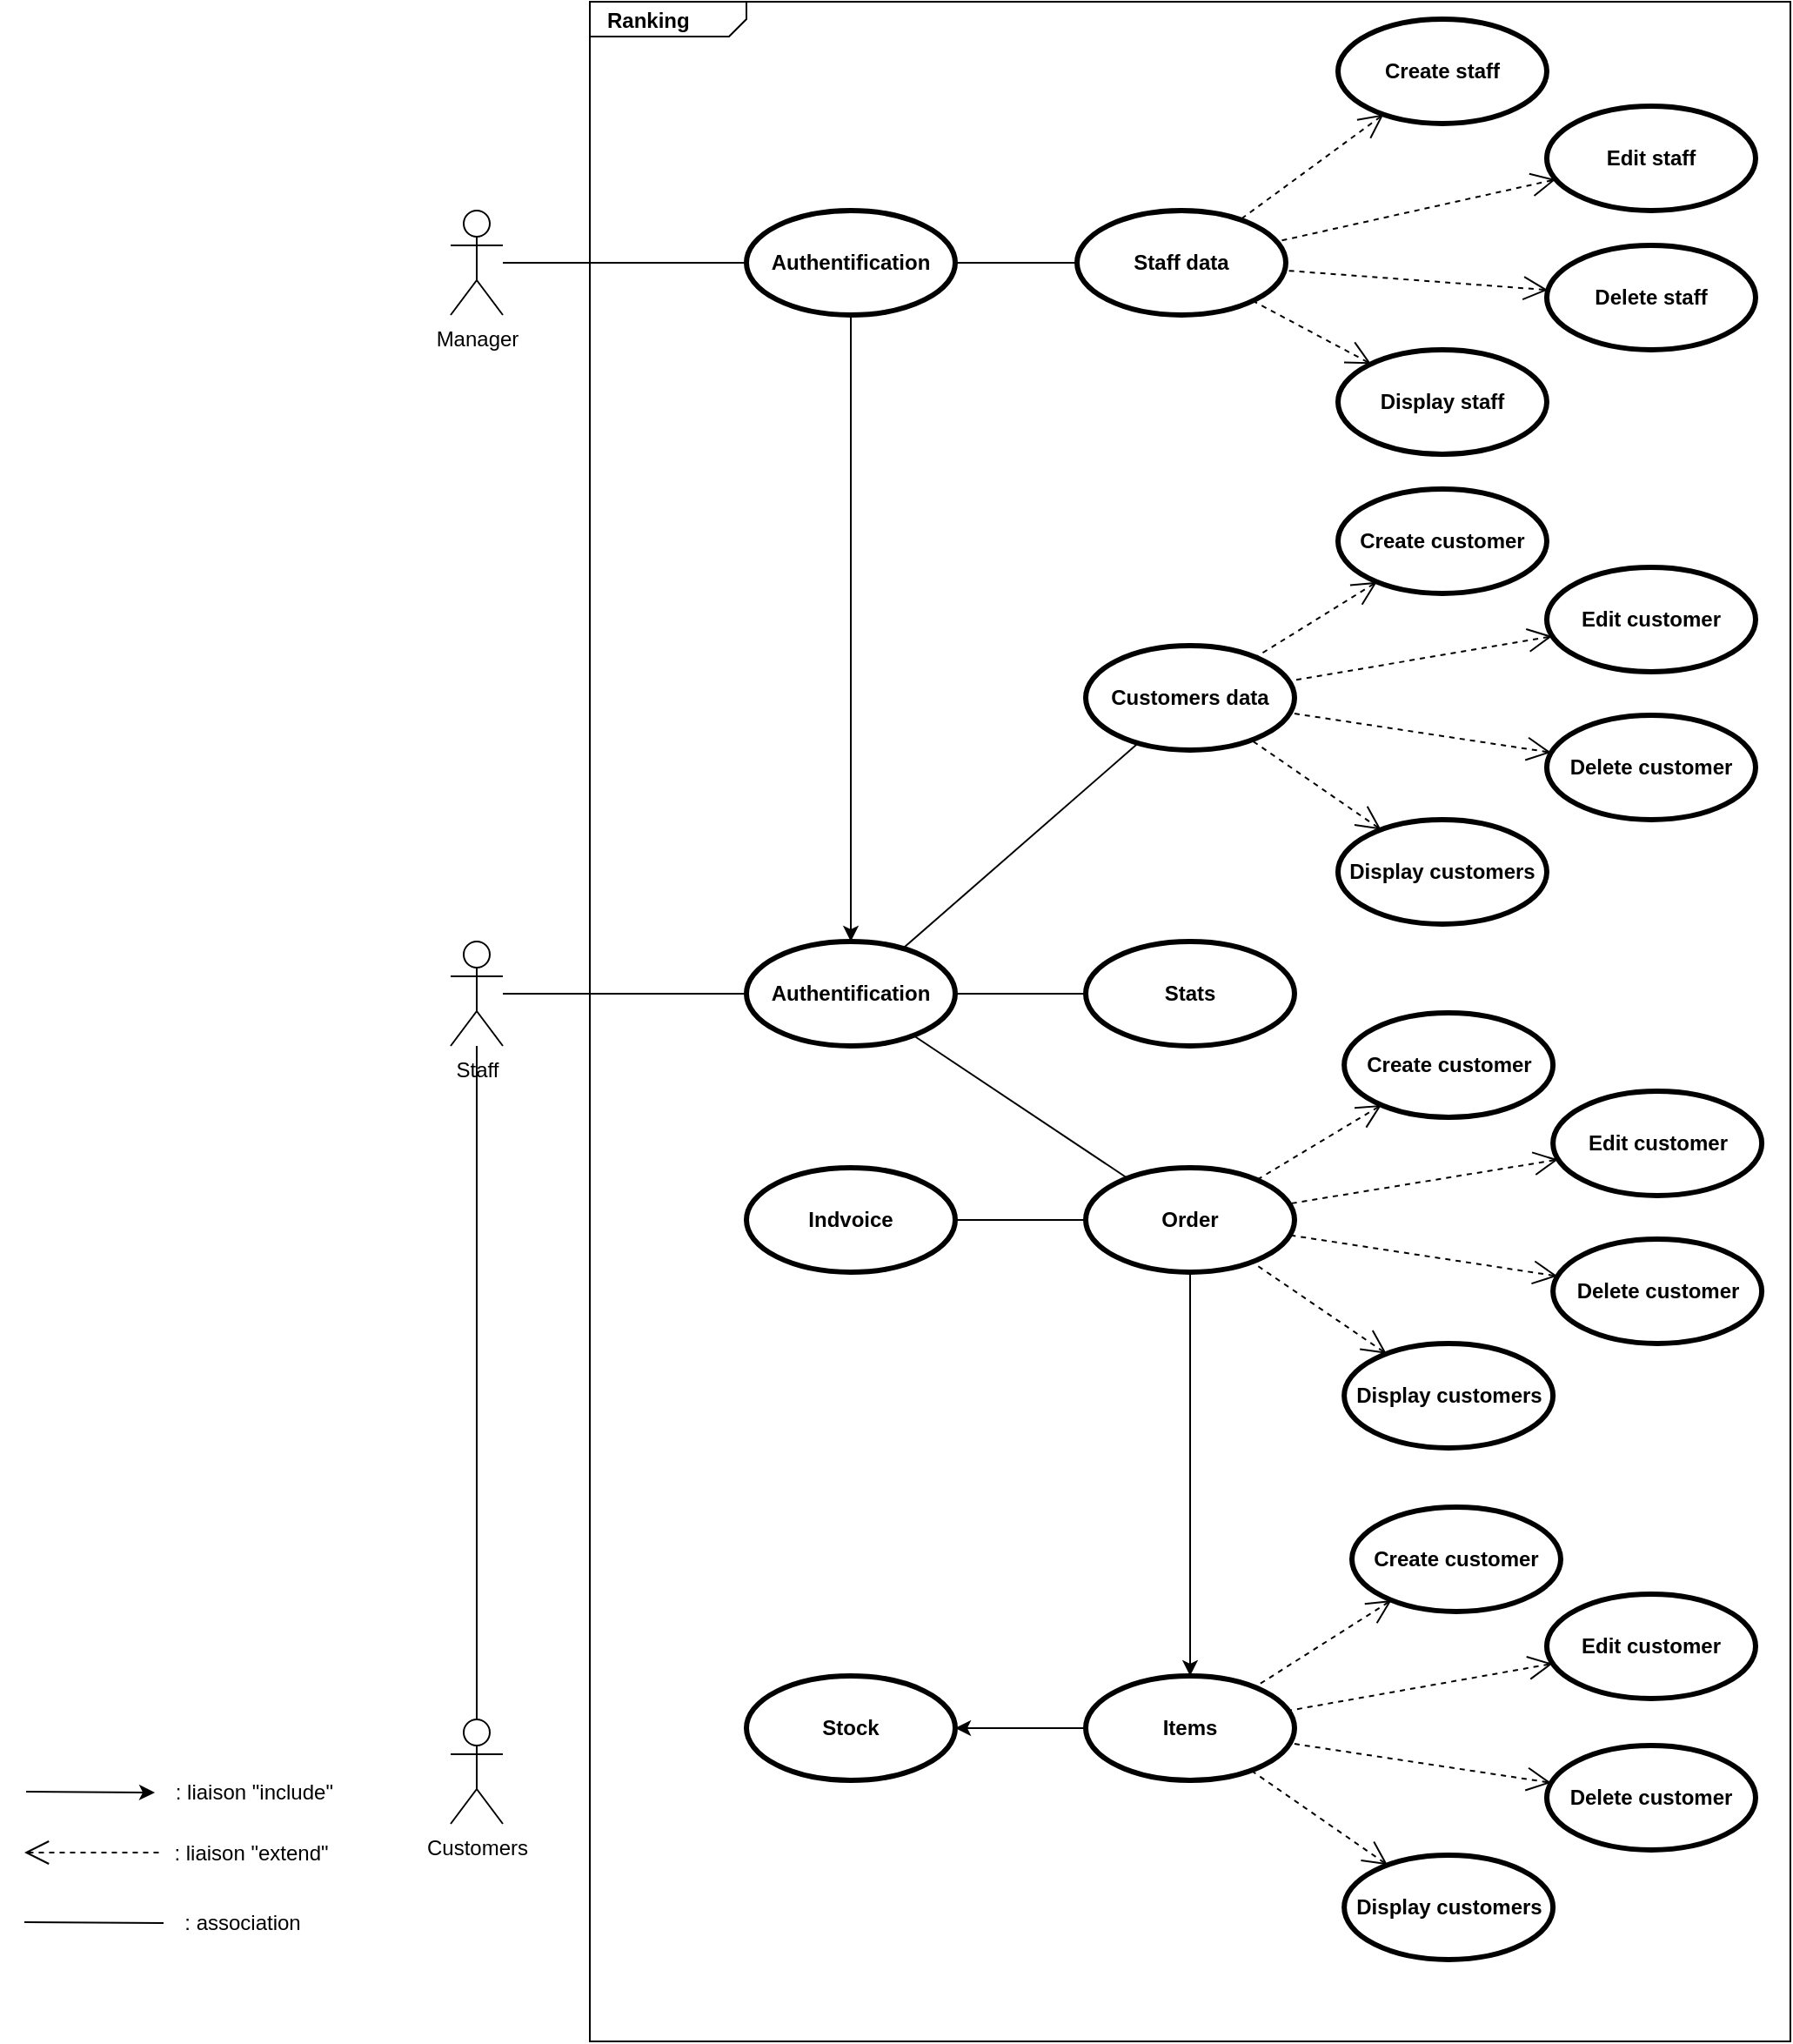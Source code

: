<mxfile version="20.3.0" type="device" pages="5"><diagram id="yw_2JOUN2sELRxpjQE1k" name="Diag use case"><mxGraphModel dx="2048" dy="764" grid="0" gridSize="10" guides="1" tooltips="1" connect="1" arrows="1" fold="1" page="1" pageScale="1" pageWidth="827" pageHeight="1169" math="0" shadow="0"><root><mxCell id="0"/><mxCell id="1" parent="0"/><mxCell id="QHNm_jBr3AyCsfNkTOBc-62" value="&lt;p style=&quot;margin:0px;margin-top:4px;margin-left:10px;text-align:left;&quot;&gt;&lt;b&gt;Ranking&lt;/b&gt;&lt;/p&gt;" style="html=1;shape=mxgraph.sysml.package;html=1;overflow=fill;whiteSpace=wrap;fillColor=none;" parent="1" vertex="1"><mxGeometry x="120" y="40" width="690" height="1172" as="geometry"/></mxCell><mxCell id="3awYt7qKahZpabFdS9xT-6" value="Staff" style="shape=umlActor;html=1;verticalLabelPosition=bottom;verticalAlign=top;align=center;fillColor=none;" parent="1" vertex="1"><mxGeometry x="40" y="580" width="30" height="60" as="geometry"/></mxCell><mxCell id="3awYt7qKahZpabFdS9xT-10" value="Customers data" style="shape=ellipse;html=1;strokeWidth=3;fontStyle=1;whiteSpace=wrap;align=center;perimeter=ellipsePerimeter;fillColor=none;" parent="1" vertex="1"><mxGeometry x="405" y="410" width="120" height="60" as="geometry"/></mxCell><mxCell id="3awYt7qKahZpabFdS9xT-11" value="Order" style="shape=ellipse;html=1;strokeWidth=3;fontStyle=1;whiteSpace=wrap;align=center;perimeter=ellipsePerimeter;fillColor=none;" parent="1" vertex="1"><mxGeometry x="405" y="710" width="120" height="60" as="geometry"/></mxCell><mxCell id="GmJ6NvU2K9QCvQzde59w-1" value="Items" style="shape=ellipse;html=1;strokeWidth=3;fontStyle=1;whiteSpace=wrap;align=center;perimeter=ellipsePerimeter;fillColor=none;" parent="1" vertex="1"><mxGeometry x="405" y="1002" width="120" height="60" as="geometry"/></mxCell><mxCell id="GmJ6NvU2K9QCvQzde59w-2" value="Stock" style="shape=ellipse;html=1;strokeWidth=3;fontStyle=1;whiteSpace=wrap;align=center;perimeter=ellipsePerimeter;fillColor=none;" parent="1" vertex="1"><mxGeometry x="210" y="1002" width="120" height="60" as="geometry"/></mxCell><mxCell id="QHNm_jBr3AyCsfNkTOBc-1" value="Stats" style="shape=ellipse;html=1;strokeWidth=3;fontStyle=1;whiteSpace=wrap;align=center;perimeter=ellipsePerimeter;fillColor=none;" parent="1" vertex="1"><mxGeometry x="405" y="580" width="120" height="60" as="geometry"/></mxCell><mxCell id="QHNm_jBr3AyCsfNkTOBc-3" value="Edit customer" style="shape=ellipse;html=1;strokeWidth=3;fontStyle=1;whiteSpace=wrap;align=center;perimeter=ellipsePerimeter;fillColor=none;" parent="1" vertex="1"><mxGeometry x="670" y="365" width="120" height="60" as="geometry"/></mxCell><mxCell id="QHNm_jBr3AyCsfNkTOBc-4" value="Delete customer" style="shape=ellipse;html=1;strokeWidth=3;fontStyle=1;whiteSpace=wrap;align=center;perimeter=ellipsePerimeter;fillColor=none;" parent="1" vertex="1"><mxGeometry x="670" y="450" width="120" height="60" as="geometry"/></mxCell><mxCell id="QHNm_jBr3AyCsfNkTOBc-5" value="Display customers" style="shape=ellipse;html=1;strokeWidth=3;fontStyle=1;whiteSpace=wrap;align=center;perimeter=ellipsePerimeter;fillColor=none;" parent="1" vertex="1"><mxGeometry x="550" y="510" width="120" height="60" as="geometry"/></mxCell><mxCell id="QHNm_jBr3AyCsfNkTOBc-6" value="Create customer" style="shape=ellipse;html=1;strokeWidth=3;fontStyle=1;whiteSpace=wrap;align=center;perimeter=ellipsePerimeter;fillColor=none;" parent="1" vertex="1"><mxGeometry x="550" y="320" width="120" height="60" as="geometry"/></mxCell><mxCell id="QHNm_jBr3AyCsfNkTOBc-29" value="Delete staff" style="shape=ellipse;html=1;strokeWidth=3;fontStyle=1;whiteSpace=wrap;align=center;perimeter=ellipsePerimeter;fillColor=none;" parent="1" vertex="1"><mxGeometry x="670" y="180" width="120" height="60" as="geometry"/></mxCell><mxCell id="QHNm_jBr3AyCsfNkTOBc-30" value="Display staff" style="shape=ellipse;html=1;strokeWidth=3;fontStyle=1;whiteSpace=wrap;align=center;perimeter=ellipsePerimeter;fillColor=none;" parent="1" vertex="1"><mxGeometry x="550" y="240" width="120" height="60" as="geometry"/></mxCell><mxCell id="QHNm_jBr3AyCsfNkTOBc-36" value="Create staff" style="shape=ellipse;html=1;strokeWidth=3;fontStyle=1;whiteSpace=wrap;align=center;perimeter=ellipsePerimeter;fillColor=none;" parent="1" vertex="1"><mxGeometry x="550" y="50" width="120" height="60" as="geometry"/></mxCell><mxCell id="QHNm_jBr3AyCsfNkTOBc-37" value="Edit staff" style="shape=ellipse;html=1;strokeWidth=3;fontStyle=1;whiteSpace=wrap;align=center;perimeter=ellipsePerimeter;fillColor=none;" parent="1" vertex="1"><mxGeometry x="670" y="100" width="120" height="60" as="geometry"/></mxCell><mxCell id="QHNm_jBr3AyCsfNkTOBc-63" value="Customers" style="shape=umlActor;html=1;verticalLabelPosition=bottom;verticalAlign=top;align=center;fillColor=none;" parent="1" vertex="1"><mxGeometry x="40" y="1027" width="30" height="60" as="geometry"/></mxCell><mxCell id="QHNm_jBr3AyCsfNkTOBc-64" value="Manager" style="shape=umlActor;html=1;verticalLabelPosition=bottom;verticalAlign=top;align=center;fillColor=none;" parent="1" vertex="1"><mxGeometry x="40" y="160" width="30" height="60" as="geometry"/></mxCell><mxCell id="QHNm_jBr3AyCsfNkTOBc-70" value="&amp;nbsp;: liaison &quot;include&quot;" style="text;html=1;align=center;verticalAlign=middle;resizable=0;points=[];autosize=1;strokeColor=none;fillColor=none;" parent="1" vertex="1"><mxGeometry x="-135" y="1054" width="120" height="30" as="geometry"/></mxCell><mxCell id="QHNm_jBr3AyCsfNkTOBc-72" value=": liaison &quot;extend&quot;" style="text;html=1;align=center;verticalAlign=middle;resizable=0;points=[];autosize=1;strokeColor=none;fillColor=none;" parent="1" vertex="1"><mxGeometry x="-130" y="1089" width="110" height="30" as="geometry"/></mxCell><mxCell id="QHNm_jBr3AyCsfNkTOBc-74" value=": association" style="text;html=1;align=center;verticalAlign=middle;resizable=0;points=[];autosize=1;strokeColor=none;fillColor=none;" parent="1" vertex="1"><mxGeometry x="-125" y="1129" width="90" height="30" as="geometry"/></mxCell><mxCell id="QHNm_jBr3AyCsfNkTOBc-76" value="" style="edgeStyle=none;html=1;endArrow=none;verticalAlign=bottom;rounded=0;entryX=0.5;entryY=0;entryDx=0;entryDy=0;entryPerimeter=0;" parent="1" source="3awYt7qKahZpabFdS9xT-6" target="QHNm_jBr3AyCsfNkTOBc-63" edge="1"><mxGeometry width="160" relative="1" as="geometry"><mxPoint x="280" y="670" as="sourcePoint"/><mxPoint x="440" y="670" as="targetPoint"/></mxGeometry></mxCell><mxCell id="dh_8f2TWzx4MQD5-rCmJ-61" value="Staff data" style="shape=ellipse;html=1;strokeWidth=3;fontStyle=1;whiteSpace=wrap;align=center;perimeter=ellipsePerimeter;fillColor=none;" parent="1" vertex="1"><mxGeometry x="400" y="160" width="120" height="60" as="geometry"/></mxCell><mxCell id="dh_8f2TWzx4MQD5-rCmJ-74" value="Authentification" style="shape=ellipse;html=1;strokeWidth=3;fontStyle=1;whiteSpace=wrap;align=center;perimeter=ellipsePerimeter;fillColor=none;" parent="1" vertex="1"><mxGeometry x="210" y="160" width="120" height="60" as="geometry"/></mxCell><mxCell id="N8X6O2VftaK-CVxfIU2x-1" value="Authentification" style="shape=ellipse;html=1;strokeWidth=3;fontStyle=1;whiteSpace=wrap;align=center;perimeter=ellipsePerimeter;fillColor=none;" parent="1" vertex="1"><mxGeometry x="210" y="580" width="120" height="60" as="geometry"/></mxCell><mxCell id="Gk4l5Cw5bF9thVnNBr4x-1" value="" style="edgeStyle=none;html=1;endArrow=none;verticalAlign=bottom;rounded=0;" parent="1" source="3awYt7qKahZpabFdS9xT-6" target="N8X6O2VftaK-CVxfIU2x-1" edge="1"><mxGeometry width="160" relative="1" as="geometry"><mxPoint x="90" y="609.5" as="sourcePoint"/><mxPoint x="170" y="610" as="targetPoint"/></mxGeometry></mxCell><mxCell id="Gk4l5Cw5bF9thVnNBr4x-3" value="" style="edgeStyle=none;html=1;endArrow=none;verticalAlign=bottom;rounded=0;" parent="1" source="QHNm_jBr3AyCsfNkTOBc-64" target="dh_8f2TWzx4MQD5-rCmJ-74" edge="1"><mxGeometry width="160" relative="1" as="geometry"><mxPoint x="70" y="199.5" as="sourcePoint"/><mxPoint x="210" y="199.5" as="targetPoint"/></mxGeometry></mxCell><mxCell id="Gk4l5Cw5bF9thVnNBr4x-4" value="" style="edgeStyle=none;html=1;endArrow=none;verticalAlign=bottom;rounded=0;" parent="1" source="dh_8f2TWzx4MQD5-rCmJ-74" target="dh_8f2TWzx4MQD5-rCmJ-61" edge="1"><mxGeometry width="160" relative="1" as="geometry"><mxPoint x="274" y="290" as="sourcePoint"/><mxPoint x="414" y="290" as="targetPoint"/></mxGeometry></mxCell><mxCell id="Gk4l5Cw5bF9thVnNBr4x-5" value="" style="endArrow=none;html=1;" parent="1" source="N8X6O2VftaK-CVxfIU2x-1" target="3awYt7qKahZpabFdS9xT-10" edge="1"><mxGeometry width="50" height="50" relative="1" as="geometry"><mxPoint x="390" y="530" as="sourcePoint"/><mxPoint x="440" y="480" as="targetPoint"/></mxGeometry></mxCell><mxCell id="Gk4l5Cw5bF9thVnNBr4x-6" value="" style="endArrow=none;html=1;" parent="1" source="N8X6O2VftaK-CVxfIU2x-1" target="3awYt7qKahZpabFdS9xT-11" edge="1"><mxGeometry width="50" height="50" relative="1" as="geometry"><mxPoint x="390" y="530" as="sourcePoint"/><mxPoint x="440" y="480" as="targetPoint"/></mxGeometry></mxCell><mxCell id="Gk4l5Cw5bF9thVnNBr4x-7" value="" style="endArrow=none;html=1;" parent="1" source="N8X6O2VftaK-CVxfIU2x-1" target="QHNm_jBr3AyCsfNkTOBc-1" edge="1"><mxGeometry width="50" height="50" relative="1" as="geometry"><mxPoint x="340" y="620" as="sourcePoint"/><mxPoint x="420" y="620" as="targetPoint"/></mxGeometry></mxCell><mxCell id="FVKsl0ZaMmL86Kv6D8Qe-2" value="" style="edgeStyle=none;html=1;startArrow=open;endArrow=none;startSize=12;verticalAlign=bottom;dashed=1;labelBackgroundColor=none;rounded=0;" edge="1" parent="1"><mxGeometry width="160" relative="1" as="geometry"><mxPoint x="-205" y="1103.5" as="sourcePoint"/><mxPoint x="-125" y="1103.5" as="targetPoint"/></mxGeometry></mxCell><mxCell id="FVKsl0ZaMmL86Kv6D8Qe-3" value="" style="edgeStyle=none;html=1;endArrow=none;verticalAlign=bottom;rounded=0;" edge="1" parent="1"><mxGeometry width="160" relative="1" as="geometry"><mxPoint x="-205" y="1143.5" as="sourcePoint"/><mxPoint x="-125" y="1144" as="targetPoint"/></mxGeometry></mxCell><mxCell id="FVKsl0ZaMmL86Kv6D8Qe-4" value="" style="edgeStyle=none;html=1;startArrow=open;endArrow=none;startSize=12;verticalAlign=bottom;dashed=1;labelBackgroundColor=none;rounded=0;" edge="1" parent="1" source="QHNm_jBr3AyCsfNkTOBc-36" target="dh_8f2TWzx4MQD5-rCmJ-61"><mxGeometry x="-0.179" y="13" width="160" relative="1" as="geometry"><mxPoint x="423.808" y="128.429" as="sourcePoint"/><mxPoint x="506.19" y="67.997" as="targetPoint"/><mxPoint as="offset"/></mxGeometry></mxCell><mxCell id="FVKsl0ZaMmL86Kv6D8Qe-5" value="" style="edgeStyle=none;html=1;startArrow=open;endArrow=none;startSize=12;verticalAlign=bottom;dashed=1;labelBackgroundColor=none;rounded=0;" edge="1" parent="1" source="QHNm_jBr3AyCsfNkTOBc-37" target="dh_8f2TWzx4MQD5-rCmJ-61"><mxGeometry x="-0.179" y="13" width="160" relative="1" as="geometry"><mxPoint x="503.818" y="175.219" as="sourcePoint"/><mxPoint x="586.2" y="114.787" as="targetPoint"/><mxPoint as="offset"/></mxGeometry></mxCell><mxCell id="FVKsl0ZaMmL86Kv6D8Qe-6" value="" style="edgeStyle=none;html=1;startArrow=open;endArrow=none;startSize=12;verticalAlign=bottom;dashed=1;labelBackgroundColor=none;rounded=0;" edge="1" parent="1" source="QHNm_jBr3AyCsfNkTOBc-29" target="dh_8f2TWzx4MQD5-rCmJ-61"><mxGeometry x="-0.179" y="13" width="160" relative="1" as="geometry"><mxPoint x="513.818" y="185.219" as="sourcePoint"/><mxPoint x="596.2" y="124.787" as="targetPoint"/><mxPoint as="offset"/></mxGeometry></mxCell><mxCell id="FVKsl0ZaMmL86Kv6D8Qe-7" value="" style="edgeStyle=none;html=1;startArrow=open;endArrow=none;startSize=12;verticalAlign=bottom;dashed=1;labelBackgroundColor=none;rounded=0;" edge="1" parent="1" source="QHNm_jBr3AyCsfNkTOBc-30" target="dh_8f2TWzx4MQD5-rCmJ-61"><mxGeometry x="-0.179" y="13" width="160" relative="1" as="geometry"><mxPoint x="523.818" y="195.219" as="sourcePoint"/><mxPoint x="606.2" y="134.787" as="targetPoint"/><mxPoint as="offset"/></mxGeometry></mxCell><mxCell id="FVKsl0ZaMmL86Kv6D8Qe-8" value="" style="edgeStyle=none;html=1;startArrow=open;endArrow=none;startSize=12;verticalAlign=bottom;dashed=1;labelBackgroundColor=none;rounded=0;" edge="1" parent="1" source="QHNm_jBr3AyCsfNkTOBc-6" target="3awYt7qKahZpabFdS9xT-10"><mxGeometry x="-0.179" y="13" width="160" relative="1" as="geometry"><mxPoint x="533.818" y="205.219" as="sourcePoint"/><mxPoint x="616.2" y="144.787" as="targetPoint"/><mxPoint as="offset"/></mxGeometry></mxCell><mxCell id="FVKsl0ZaMmL86Kv6D8Qe-9" value="" style="edgeStyle=none;html=1;startArrow=open;endArrow=none;startSize=12;verticalAlign=bottom;dashed=1;labelBackgroundColor=none;rounded=0;" edge="1" parent="1" source="QHNm_jBr3AyCsfNkTOBc-3" target="3awYt7qKahZpabFdS9xT-10"><mxGeometry x="-0.179" y="13" width="160" relative="1" as="geometry"><mxPoint x="543.818" y="215.219" as="sourcePoint"/><mxPoint x="626.2" y="154.787" as="targetPoint"/><mxPoint as="offset"/></mxGeometry></mxCell><mxCell id="FVKsl0ZaMmL86Kv6D8Qe-10" value="" style="edgeStyle=none;html=1;startArrow=open;endArrow=none;startSize=12;verticalAlign=bottom;dashed=1;labelBackgroundColor=none;rounded=0;" edge="1" parent="1" source="QHNm_jBr3AyCsfNkTOBc-4" target="3awYt7qKahZpabFdS9xT-10"><mxGeometry x="-0.179" y="13" width="160" relative="1" as="geometry"><mxPoint x="553.818" y="225.219" as="sourcePoint"/><mxPoint x="636.2" y="164.787" as="targetPoint"/><mxPoint as="offset"/></mxGeometry></mxCell><mxCell id="FVKsl0ZaMmL86Kv6D8Qe-11" value="" style="edgeStyle=none;html=1;startArrow=open;endArrow=none;startSize=12;verticalAlign=bottom;dashed=1;labelBackgroundColor=none;rounded=0;" edge="1" parent="1" source="QHNm_jBr3AyCsfNkTOBc-5" target="3awYt7qKahZpabFdS9xT-10"><mxGeometry x="-0.179" y="13" width="160" relative="1" as="geometry"><mxPoint x="563.818" y="235.219" as="sourcePoint"/><mxPoint x="646.2" y="174.787" as="targetPoint"/><mxPoint as="offset"/></mxGeometry></mxCell><mxCell id="FVKsl0ZaMmL86Kv6D8Qe-12" value="" style="endArrow=classic;html=1;rounded=0;" edge="1" parent="1" source="3awYt7qKahZpabFdS9xT-11" target="GmJ6NvU2K9QCvQzde59w-1"><mxGeometry width="50" height="50" relative="1" as="geometry"><mxPoint x="352" y="568" as="sourcePoint"/><mxPoint x="402" y="518" as="targetPoint"/></mxGeometry></mxCell><mxCell id="FVKsl0ZaMmL86Kv6D8Qe-14" value="" style="endArrow=classic;html=1;rounded=0;" edge="1" parent="1" source="GmJ6NvU2K9QCvQzde59w-1" target="GmJ6NvU2K9QCvQzde59w-2"><mxGeometry width="50" height="50" relative="1" as="geometry"><mxPoint x="545" y="630" as="sourcePoint"/><mxPoint x="690" y="630" as="targetPoint"/></mxGeometry></mxCell><mxCell id="FVKsl0ZaMmL86Kv6D8Qe-15" value="" style="endArrow=classic;html=1;rounded=0;" edge="1" parent="1"><mxGeometry width="50" height="50" relative="1" as="geometry"><mxPoint x="-204" y="1068.5" as="sourcePoint"/><mxPoint x="-130" y="1069" as="targetPoint"/></mxGeometry></mxCell><mxCell id="FVKsl0ZaMmL86Kv6D8Qe-16" value="" style="endArrow=classic;html=1;rounded=0;" edge="1" parent="1" source="dh_8f2TWzx4MQD5-rCmJ-74" target="N8X6O2VftaK-CVxfIU2x-1"><mxGeometry width="50" height="50" relative="1" as="geometry"><mxPoint x="81" y="347" as="sourcePoint"/><mxPoint x="155" y="347.5" as="targetPoint"/></mxGeometry></mxCell><mxCell id="wZJX7rTxvO7lHkfpFzOY-1" value="Indvoice" style="shape=ellipse;html=1;strokeWidth=3;fontStyle=1;whiteSpace=wrap;align=center;perimeter=ellipsePerimeter;fillColor=none;" vertex="1" parent="1"><mxGeometry x="210" y="710" width="120" height="60" as="geometry"/></mxCell><mxCell id="wZJX7rTxvO7lHkfpFzOY-2" value="" style="endArrow=none;html=1;rounded=0;" edge="1" parent="1" source="wZJX7rTxvO7lHkfpFzOY-1" target="3awYt7qKahZpabFdS9xT-11"><mxGeometry width="50" height="50" relative="1" as="geometry"><mxPoint x="419" y="530" as="sourcePoint"/><mxPoint x="469" y="614" as="targetPoint"/></mxGeometry></mxCell><mxCell id="wZJX7rTxvO7lHkfpFzOY-12" value="Edit customer" style="shape=ellipse;html=1;strokeWidth=3;fontStyle=1;whiteSpace=wrap;align=center;perimeter=ellipsePerimeter;fillColor=none;" vertex="1" parent="1"><mxGeometry x="673.56" y="666" width="120" height="60" as="geometry"/></mxCell><mxCell id="wZJX7rTxvO7lHkfpFzOY-13" value="Delete customer" style="shape=ellipse;html=1;strokeWidth=3;fontStyle=1;whiteSpace=wrap;align=center;perimeter=ellipsePerimeter;fillColor=none;" vertex="1" parent="1"><mxGeometry x="673.56" y="751" width="120" height="60" as="geometry"/></mxCell><mxCell id="wZJX7rTxvO7lHkfpFzOY-14" value="Display customers" style="shape=ellipse;html=1;strokeWidth=3;fontStyle=1;whiteSpace=wrap;align=center;perimeter=ellipsePerimeter;fillColor=none;" vertex="1" parent="1"><mxGeometry x="553.56" y="811" width="120" height="60" as="geometry"/></mxCell><mxCell id="wZJX7rTxvO7lHkfpFzOY-15" value="Create customer" style="shape=ellipse;html=1;strokeWidth=3;fontStyle=1;whiteSpace=wrap;align=center;perimeter=ellipsePerimeter;fillColor=none;" vertex="1" parent="1"><mxGeometry x="553.56" y="621" width="120" height="60" as="geometry"/></mxCell><mxCell id="wZJX7rTxvO7lHkfpFzOY-16" value="" style="edgeStyle=none;html=1;startArrow=open;endArrow=none;startSize=12;verticalAlign=bottom;dashed=1;labelBackgroundColor=none;rounded=0;" edge="1" parent="1" source="wZJX7rTxvO7lHkfpFzOY-15" target="3awYt7qKahZpabFdS9xT-11"><mxGeometry x="-0.179" y="13" width="160" relative="1" as="geometry"><mxPoint x="537.378" y="506.219" as="sourcePoint"/><mxPoint x="506.303" y="717.679" as="targetPoint"/><mxPoint as="offset"/></mxGeometry></mxCell><mxCell id="wZJX7rTxvO7lHkfpFzOY-17" value="" style="edgeStyle=none;html=1;startArrow=open;endArrow=none;startSize=12;verticalAlign=bottom;dashed=1;labelBackgroundColor=none;rounded=0;" edge="1" parent="1" source="wZJX7rTxvO7lHkfpFzOY-12" target="3awYt7qKahZpabFdS9xT-11"><mxGeometry x="-0.179" y="13" width="160" relative="1" as="geometry"><mxPoint x="547.378" y="516.219" as="sourcePoint"/><mxPoint x="525.405" y="731.4" as="targetPoint"/><mxPoint as="offset"/></mxGeometry></mxCell><mxCell id="wZJX7rTxvO7lHkfpFzOY-18" value="" style="edgeStyle=none;html=1;startArrow=open;endArrow=none;startSize=12;verticalAlign=bottom;dashed=1;labelBackgroundColor=none;rounded=0;" edge="1" parent="1" source="wZJX7rTxvO7lHkfpFzOY-13" target="3awYt7qKahZpabFdS9xT-11"><mxGeometry x="-0.179" y="13" width="160" relative="1" as="geometry"><mxPoint x="557.378" y="526.219" as="sourcePoint"/><mxPoint x="526.134" y="749.444" as="targetPoint"/><mxPoint as="offset"/></mxGeometry></mxCell><mxCell id="wZJX7rTxvO7lHkfpFzOY-19" value="" style="edgeStyle=none;html=1;startArrow=open;endArrow=none;startSize=12;verticalAlign=bottom;dashed=1;labelBackgroundColor=none;rounded=0;" edge="1" parent="1" source="wZJX7rTxvO7lHkfpFzOY-14" target="3awYt7qKahZpabFdS9xT-11"><mxGeometry x="-0.179" y="13" width="160" relative="1" as="geometry"><mxPoint x="567.378" y="536.219" as="sourcePoint"/><mxPoint x="504.004" y="765.206" as="targetPoint"/><mxPoint as="offset"/></mxGeometry></mxCell><mxCell id="wZJX7rTxvO7lHkfpFzOY-20" value="Edit customer" style="shape=ellipse;html=1;strokeWidth=3;fontStyle=1;whiteSpace=wrap;align=center;perimeter=ellipsePerimeter;fillColor=none;" vertex="1" parent="1"><mxGeometry x="670" y="955" width="120" height="60" as="geometry"/></mxCell><mxCell id="wZJX7rTxvO7lHkfpFzOY-21" value="Delete customer" style="shape=ellipse;html=1;strokeWidth=3;fontStyle=1;whiteSpace=wrap;align=center;perimeter=ellipsePerimeter;fillColor=none;" vertex="1" parent="1"><mxGeometry x="670" y="1042" width="120" height="60" as="geometry"/></mxCell><mxCell id="wZJX7rTxvO7lHkfpFzOY-22" value="Display customers" style="shape=ellipse;html=1;strokeWidth=3;fontStyle=1;whiteSpace=wrap;align=center;perimeter=ellipsePerimeter;fillColor=none;" vertex="1" parent="1"><mxGeometry x="553.56" y="1105" width="120" height="60" as="geometry"/></mxCell><mxCell id="wZJX7rTxvO7lHkfpFzOY-23" value="Create customer" style="shape=ellipse;html=1;strokeWidth=3;fontStyle=1;whiteSpace=wrap;align=center;perimeter=ellipsePerimeter;fillColor=none;" vertex="1" parent="1"><mxGeometry x="558" y="905" width="120" height="60" as="geometry"/></mxCell><mxCell id="wZJX7rTxvO7lHkfpFzOY-24" value="" style="edgeStyle=none;html=1;startArrow=open;endArrow=none;startSize=12;verticalAlign=bottom;dashed=1;labelBackgroundColor=none;rounded=0;" edge="1" parent="1" source="wZJX7rTxvO7lHkfpFzOY-23" target="GmJ6NvU2K9QCvQzde59w-1"><mxGeometry x="-0.179" y="13" width="160" relative="1" as="geometry"><mxPoint x="533.818" y="822.219" as="sourcePoint"/><mxPoint x="502.743" y="1033.679" as="targetPoint"/><mxPoint as="offset"/></mxGeometry></mxCell><mxCell id="wZJX7rTxvO7lHkfpFzOY-25" value="" style="edgeStyle=none;html=1;startArrow=open;endArrow=none;startSize=12;verticalAlign=bottom;dashed=1;labelBackgroundColor=none;rounded=0;" edge="1" parent="1" source="wZJX7rTxvO7lHkfpFzOY-20" target="GmJ6NvU2K9QCvQzde59w-1"><mxGeometry x="-0.179" y="13" width="160" relative="1" as="geometry"><mxPoint x="543.818" y="832.219" as="sourcePoint"/><mxPoint x="521.845" y="1047.4" as="targetPoint"/><mxPoint as="offset"/></mxGeometry></mxCell><mxCell id="wZJX7rTxvO7lHkfpFzOY-26" value="" style="edgeStyle=none;html=1;startArrow=open;endArrow=none;startSize=12;verticalAlign=bottom;dashed=1;labelBackgroundColor=none;rounded=0;" edge="1" parent="1" source="wZJX7rTxvO7lHkfpFzOY-21" target="GmJ6NvU2K9QCvQzde59w-1"><mxGeometry x="-0.179" y="13" width="160" relative="1" as="geometry"><mxPoint x="553.818" y="842.219" as="sourcePoint"/><mxPoint x="522.574" y="1065.444" as="targetPoint"/><mxPoint as="offset"/></mxGeometry></mxCell><mxCell id="wZJX7rTxvO7lHkfpFzOY-27" value="" style="edgeStyle=none;html=1;startArrow=open;endArrow=none;startSize=12;verticalAlign=bottom;dashed=1;labelBackgroundColor=none;rounded=0;" edge="1" parent="1" source="wZJX7rTxvO7lHkfpFzOY-22" target="GmJ6NvU2K9QCvQzde59w-1"><mxGeometry x="-0.179" y="13" width="160" relative="1" as="geometry"><mxPoint x="563.818" y="852.219" as="sourcePoint"/><mxPoint x="500.444" y="1081.206" as="targetPoint"/><mxPoint as="offset"/></mxGeometry></mxCell></root></mxGraphModel></diagram><diagram id="9SzkXUUQq0qsE2Vf529B" name="diag séquence personnel create"><mxGraphModel dx="1038" dy="649" grid="0" gridSize="10" guides="1" tooltips="1" connect="1" arrows="1" fold="1" page="1" pageScale="1" pageWidth="827" pageHeight="1169" math="0" shadow="0"><root><mxCell id="0"/><mxCell id="1" parent="0"/><mxCell id="KF-aoJt0ZhHoaWZpLH3x-1" value="&lt;p style=&quot;margin:0px;margin-top:4px;margin-left:7px;text-align:left;&quot;&gt;&lt;b&gt;alt&lt;/b&gt;&lt;/p&gt;" style="html=1;shape=mxgraph.sysml.package;overflow=fill;labelX=34.4;strokeWidth=2;align=center;fillColor=none;" parent="1" vertex="1"><mxGeometry x="70" y="180" width="500" height="310" as="geometry"/></mxCell><mxCell id="z8kgbv1pqhloukU-Y6QI-2" value="&lt;p style=&quot;margin:13px;&quot;&gt;&lt;b&gt;&lt;i&gt;Manager&lt;/i&gt;&lt;/b&gt;&lt;/p&gt;" style="shape=rect;html=1;overflow=fill;whiteSpace=wrap;align=center;fillColor=none;" parent="1" vertex="1"><mxGeometry x="70" y="110" width="80" height="40" as="geometry"/></mxCell><mxCell id="z8kgbv1pqhloukU-Y6QI-3" value="" style="shape=umlActor;html=1;verticalLabelPosition=bottom;verticalAlign=top;align=center;fillColor=none;" parent="1" vertex="1"><mxGeometry x="95" y="50" width="30" height="60" as="geometry"/></mxCell><mxCell id="z8kgbv1pqhloukU-Y6QI-4" value="&lt;p style=&quot;margin:13px;&quot;&gt;&lt;b&gt;&lt;i&gt;Interface&lt;/i&gt;&lt;/b&gt;&lt;/p&gt;" style="shape=rect;html=1;overflow=fill;whiteSpace=wrap;align=center;fillColor=none;" parent="1" vertex="1"><mxGeometry x="210" y="110" width="80" height="40" as="geometry"/></mxCell><mxCell id="z8kgbv1pqhloukU-Y6QI-5" value="&lt;p style=&quot;margin:13px;&quot;&gt;&lt;b&gt;&lt;i&gt;Controller&lt;/i&gt;&lt;/b&gt;&lt;/p&gt;" style="shape=rect;html=1;overflow=fill;whiteSpace=wrap;align=center;fillColor=none;" parent="1" vertex="1"><mxGeometry x="350" y="110" width="80" height="40" as="geometry"/></mxCell><mxCell id="z8kgbv1pqhloukU-Y6QI-6" value="" style="endArrow=none;dashed=1;html=1;rounded=0;entryX=0.5;entryY=1;entryDx=0;entryDy=0;" parent="1" target="z8kgbv1pqhloukU-Y6QI-2" edge="1"><mxGeometry width="50" height="50" relative="1" as="geometry"><mxPoint x="110" y="506" as="sourcePoint"/><mxPoint x="440" y="260" as="targetPoint"/></mxGeometry></mxCell><mxCell id="z8kgbv1pqhloukU-Y6QI-7" value="" style="endArrow=none;dashed=1;html=1;rounded=0;entryX=0.5;entryY=1;entryDx=0;entryDy=0;startArrow=none;" parent="1" edge="1"><mxGeometry width="50" height="50" relative="1" as="geometry"><mxPoint x="250" y="504" as="sourcePoint"/><mxPoint x="249.66" y="150" as="targetPoint"/></mxGeometry></mxCell><mxCell id="z8kgbv1pqhloukU-Y6QI-8" value="" style="endArrow=none;dashed=1;html=1;rounded=0;entryX=0.5;entryY=1;entryDx=0;entryDy=0;" parent="1" edge="1"><mxGeometry width="50" height="50" relative="1" as="geometry"><mxPoint x="390" y="507" as="sourcePoint"/><mxPoint x="389.66" y="150" as="targetPoint"/></mxGeometry></mxCell><mxCell id="z8kgbv1pqhloukU-Y6QI-9" value="" style="rounded=0;whiteSpace=wrap;html=1;fillColor=default;" parent="1" vertex="1"><mxGeometry x="100" y="200" width="20" height="280" as="geometry"/></mxCell><mxCell id="z8kgbv1pqhloukU-Y6QI-10" value="" style="rounded=0;whiteSpace=wrap;html=1;fillColor=default;" parent="1" vertex="1"><mxGeometry x="240" y="200" width="20" height="280" as="geometry"/></mxCell><mxCell id="z8kgbv1pqhloukU-Y6QI-11" value="" style="endArrow=none;dashed=1;html=1;rounded=0;entryX=0.5;entryY=1;entryDx=0;entryDy=0;exitX=0.383;exitY=0.999;exitDx=0;exitDy=0;exitPerimeter=0;" parent="1" target="z8kgbv1pqhloukU-Y6QI-10" edge="1"><mxGeometry width="50" height="50" relative="1" as="geometry"><mxPoint x="250.65" y="489.67" as="sourcePoint"/><mxPoint x="249.66" y="150" as="targetPoint"/></mxGeometry></mxCell><mxCell id="z8kgbv1pqhloukU-Y6QI-12" value="" style="rounded=0;whiteSpace=wrap;html=1;fillColor=default;" parent="1" vertex="1"><mxGeometry x="380" y="200" width="20" height="280" as="geometry"/></mxCell><mxCell id="z8kgbv1pqhloukU-Y6QI-13" value="" style="endArrow=classic;html=1;rounded=0;" parent="1" edge="1"><mxGeometry width="50" height="50" relative="1" as="geometry"><mxPoint x="120" y="218" as="sourcePoint"/><mxPoint x="240" y="218" as="targetPoint"/></mxGeometry></mxCell><mxCell id="z8kgbv1pqhloukU-Y6QI-14" value="authentification" style="text;html=1;align=center;verticalAlign=middle;resizable=0;points=[];autosize=1;strokeColor=none;fillColor=none;" parent="1" vertex="1"><mxGeometry x="130" y="195" width="100" height="20" as="geometry"/></mxCell><mxCell id="z8kgbv1pqhloukU-Y6QI-15" value="" style="edgeStyle=none;html=1;endSize=12;endArrow=block;endFill=0;dashed=1;rounded=0;exitX=-0.02;exitY=0.163;exitDx=0;exitDy=0;exitPerimeter=0;" parent="1" edge="1"><mxGeometry width="160" relative="1" as="geometry"><mxPoint x="239.6" y="459" as="sourcePoint"/><mxPoint x="120" y="459.1" as="targetPoint"/></mxGeometry></mxCell><mxCell id="z8kgbv1pqhloukU-Y6QI-16" value="validation of creation" style="text;html=1;align=center;verticalAlign=middle;resizable=0;points=[];autosize=1;strokeColor=none;fillColor=none;" parent="1" vertex="1"><mxGeometry x="115" y="430" width="130" height="20" as="geometry"/></mxCell><mxCell id="z8kgbv1pqhloukU-Y6QI-17" value="" style="endArrow=classic;html=1;rounded=0;exitX=1.1;exitY=0.035;exitDx=0;exitDy=0;exitPerimeter=0;entryX=0.02;entryY=0.035;entryDx=0;entryDy=0;entryPerimeter=0;" parent="1" edge="1"><mxGeometry width="50" height="50" relative="1" as="geometry"><mxPoint x="401.6" y="248" as="sourcePoint"/><mxPoint x="520" y="248" as="targetPoint"/></mxGeometry></mxCell><mxCell id="z8kgbv1pqhloukU-Y6QI-18" value="createStaff();" style="text;html=1;align=center;verticalAlign=middle;resizable=0;points=[];autosize=1;strokeColor=none;fillColor=none;" parent="1" vertex="1"><mxGeometry x="410" y="220" width="90" height="30" as="geometry"/></mxCell><mxCell id="z8kgbv1pqhloukU-Y6QI-20" value="" style="edgeStyle=none;html=1;endSize=12;endArrow=block;endFill=0;dashed=1;rounded=0;exitX=-0.02;exitY=0.163;exitDx=0;exitDy=0;exitPerimeter=0;" parent="1" edge="1"><mxGeometry width="160" relative="1" as="geometry"><mxPoint x="379.6" y="423" as="sourcePoint"/><mxPoint x="260" y="423.1" as="targetPoint"/></mxGeometry></mxCell><mxCell id="z8kgbv1pqhloukU-Y6QI-22" value="&lt;p style=&quot;margin:13px;&quot;&gt;&lt;b&gt;&lt;i&gt;BDD&lt;/i&gt;&lt;/b&gt;&lt;/p&gt;" style="shape=rect;html=1;overflow=fill;whiteSpace=wrap;align=center;fillColor=none;" parent="1" vertex="1"><mxGeometry x="490" y="110" width="80" height="40" as="geometry"/></mxCell><mxCell id="z8kgbv1pqhloukU-Y6QI-23" value="" style="endArrow=none;dashed=1;html=1;rounded=0;entryX=0.5;entryY=1;entryDx=0;entryDy=0;" parent="1" edge="1"><mxGeometry width="50" height="50" relative="1" as="geometry"><mxPoint x="532" y="507" as="sourcePoint"/><mxPoint x="529.66" y="150" as="targetPoint"/></mxGeometry></mxCell><mxCell id="z8kgbv1pqhloukU-Y6QI-24" value="" style="rounded=0;whiteSpace=wrap;html=1;fillColor=default;" parent="1" vertex="1"><mxGeometry x="520" y="200" width="20" height="110" as="geometry"/></mxCell><mxCell id="z8kgbv1pqhloukU-Y6QI-26" value="" style="edgeStyle=none;html=1;endSize=12;endArrow=block;endFill=0;dashed=1;rounded=0;exitX=-0.02;exitY=0.163;exitDx=0;exitDy=0;exitPerimeter=0;" parent="1" edge="1"><mxGeometry width="160" relative="1" as="geometry"><mxPoint x="520.0" y="300" as="sourcePoint"/><mxPoint x="400.4" y="300.1" as="targetPoint"/></mxGeometry></mxCell><mxCell id="z8kgbv1pqhloukU-Y6QI-27" value="update view" style="text;html=1;align=center;verticalAlign=middle;resizable=0;points=[];autosize=1;strokeColor=none;fillColor=none;" parent="1" vertex="1"><mxGeometry x="284" y="397" width="82" height="26" as="geometry"/></mxCell><mxCell id="z8kgbv1pqhloukU-Y6QI-28" value="" style="rounded=0;whiteSpace=wrap;html=1;fillColor=default;" parent="1" vertex="1"><mxGeometry x="390" y="360" width="20" height="30" as="geometry"/></mxCell><mxCell id="z8kgbv1pqhloukU-Y6QI-29" value="" style="endArrow=classic;html=1;rounded=0;exitX=1;exitY=0.25;exitDx=0;exitDy=0;edgeStyle=orthogonalEdgeStyle;entryX=1;entryY=0.75;entryDx=0;entryDy=0;" parent="1" edge="1"><mxGeometry width="50" height="50" relative="1" as="geometry"><mxPoint x="410" y="367.5" as="sourcePoint"/><mxPoint x="410" y="382.5" as="targetPoint"/><Array as="points"><mxPoint x="430" y="368"/><mxPoint x="430" y="383"/></Array></mxGeometry></mxCell><mxCell id="z8kgbv1pqhloukU-Y6QI-30" value="Validate" style="text;html=1;align=center;verticalAlign=middle;resizable=0;points=[];autosize=1;strokeColor=none;fillColor=none;" parent="1" vertex="1"><mxGeometry x="425" y="360" width="70" height="30" as="geometry"/></mxCell><mxCell id="nBmRKQCajf0EC_qmGQJC-2" value="" style="endArrow=classic;html=1;" parent="1" edge="1"><mxGeometry relative="1" as="geometry"><mxPoint x="262" y="230" as="sourcePoint"/><mxPoint x="379" y="230" as="targetPoint"/></mxGeometry></mxCell><mxCell id="nBmRKQCajf0EC_qmGQJC-3" value="check();" style="edgeLabel;resizable=0;html=1;align=center;verticalAlign=middle;" parent="nBmRKQCajf0EC_qmGQJC-2" connectable="0" vertex="1"><mxGeometry relative="1" as="geometry"><mxPoint x="-1" y="-10" as="offset"/></mxGeometry></mxCell></root></mxGraphModel></diagram><diagram name="diag séquence personnel modify" id="Wh5UHaIl6lyUIYbyYcv8"><mxGraphModel dx="1038" dy="649" grid="0" gridSize="10" guides="1" tooltips="1" connect="1" arrows="1" fold="1" page="1" pageScale="1" pageWidth="827" pageHeight="1169" math="0" shadow="0"><root><mxCell id="dOU7abhV9AMvf6N2a-eF-0"/><mxCell id="dOU7abhV9AMvf6N2a-eF-1" parent="dOU7abhV9AMvf6N2a-eF-0"/><mxCell id="jzPsMByypjMxOvHAhL_L-5" value="&lt;p style=&quot;margin:0px;margin-top:4px;margin-left:7px;text-align:left;&quot;&gt;&lt;b&gt;alt&lt;/b&gt;&lt;/p&gt;" style="html=1;shape=mxgraph.sysml.package;overflow=fill;labelX=34.4;strokeWidth=2;align=center;fillColor=none;" parent="dOU7abhV9AMvf6N2a-eF-1" vertex="1"><mxGeometry x="70" y="180" width="500" height="310" as="geometry"/></mxCell><mxCell id="gnsx1LVPLH3RXme08SIf-1" value="&lt;p style=&quot;margin:13px;&quot;&gt;&lt;b&gt;&lt;i&gt;Manager&lt;/i&gt;&lt;/b&gt;&lt;/p&gt;" style="shape=rect;html=1;overflow=fill;whiteSpace=wrap;align=center;fillColor=none;" parent="dOU7abhV9AMvf6N2a-eF-1" vertex="1"><mxGeometry x="70" y="110" width="80" height="40" as="geometry"/></mxCell><mxCell id="gnsx1LVPLH3RXme08SIf-2" value="" style="shape=umlActor;html=1;verticalLabelPosition=bottom;verticalAlign=top;align=center;fillColor=none;" parent="dOU7abhV9AMvf6N2a-eF-1" vertex="1"><mxGeometry x="95" y="50" width="30" height="60" as="geometry"/></mxCell><mxCell id="gnsx1LVPLH3RXme08SIf-3" value="&lt;p style=&quot;margin:13px;&quot;&gt;&lt;b&gt;&lt;i&gt;Interface&lt;/i&gt;&lt;/b&gt;&lt;/p&gt;" style="shape=rect;html=1;overflow=fill;whiteSpace=wrap;align=center;fillColor=none;" parent="dOU7abhV9AMvf6N2a-eF-1" vertex="1"><mxGeometry x="210" y="110" width="80" height="40" as="geometry"/></mxCell><mxCell id="gnsx1LVPLH3RXme08SIf-4" value="&lt;p style=&quot;margin:13px;&quot;&gt;&lt;b&gt;&lt;i&gt;Controller&lt;/i&gt;&lt;/b&gt;&lt;/p&gt;" style="shape=rect;html=1;overflow=fill;whiteSpace=wrap;align=center;fillColor=none;" parent="dOU7abhV9AMvf6N2a-eF-1" vertex="1"><mxGeometry x="350" y="110" width="80" height="40" as="geometry"/></mxCell><mxCell id="gnsx1LVPLH3RXme08SIf-5" value="" style="endArrow=none;dashed=1;html=1;rounded=0;entryX=0.5;entryY=1;entryDx=0;entryDy=0;" parent="dOU7abhV9AMvf6N2a-eF-1" target="gnsx1LVPLH3RXme08SIf-1" edge="1"><mxGeometry width="50" height="50" relative="1" as="geometry"><mxPoint x="110" y="507" as="sourcePoint"/><mxPoint x="440" y="260" as="targetPoint"/></mxGeometry></mxCell><mxCell id="gnsx1LVPLH3RXme08SIf-6" value="" style="endArrow=none;dashed=1;html=1;rounded=0;entryX=0.5;entryY=1;entryDx=0;entryDy=0;startArrow=none;" parent="dOU7abhV9AMvf6N2a-eF-1" edge="1"><mxGeometry width="50" height="50" relative="1" as="geometry"><mxPoint x="250" y="505" as="sourcePoint"/><mxPoint x="249.66" y="150" as="targetPoint"/></mxGeometry></mxCell><mxCell id="gnsx1LVPLH3RXme08SIf-7" value="" style="endArrow=none;dashed=1;html=1;rounded=0;entryX=0.5;entryY=1;entryDx=0;entryDy=0;" parent="dOU7abhV9AMvf6N2a-eF-1" edge="1"><mxGeometry width="50" height="50" relative="1" as="geometry"><mxPoint x="390" y="503" as="sourcePoint"/><mxPoint x="389.66" y="150" as="targetPoint"/></mxGeometry></mxCell><mxCell id="gnsx1LVPLH3RXme08SIf-8" value="" style="rounded=0;whiteSpace=wrap;html=1;fillColor=default;" parent="dOU7abhV9AMvf6N2a-eF-1" vertex="1"><mxGeometry x="100" y="200" width="20" height="280" as="geometry"/></mxCell><mxCell id="gnsx1LVPLH3RXme08SIf-9" value="" style="rounded=0;whiteSpace=wrap;html=1;fillColor=default;" parent="dOU7abhV9AMvf6N2a-eF-1" vertex="1"><mxGeometry x="240" y="200" width="20" height="280" as="geometry"/></mxCell><mxCell id="gnsx1LVPLH3RXme08SIf-10" value="" style="endArrow=none;dashed=1;html=1;rounded=0;entryX=0.5;entryY=1;entryDx=0;entryDy=0;exitX=0.383;exitY=0.999;exitDx=0;exitDy=0;exitPerimeter=0;" parent="dOU7abhV9AMvf6N2a-eF-1" target="gnsx1LVPLH3RXme08SIf-9" edge="1"><mxGeometry width="50" height="50" relative="1" as="geometry"><mxPoint x="250.65" y="489.67" as="sourcePoint"/><mxPoint x="249.66" y="150" as="targetPoint"/></mxGeometry></mxCell><mxCell id="gnsx1LVPLH3RXme08SIf-11" value="" style="rounded=0;whiteSpace=wrap;html=1;fillColor=default;" parent="dOU7abhV9AMvf6N2a-eF-1" vertex="1"><mxGeometry x="380" y="200" width="20" height="280" as="geometry"/></mxCell><mxCell id="gnsx1LVPLH3RXme08SIf-12" value="" style="endArrow=classic;html=1;rounded=0;" parent="dOU7abhV9AMvf6N2a-eF-1" edge="1"><mxGeometry width="50" height="50" relative="1" as="geometry"><mxPoint x="120" y="218" as="sourcePoint"/><mxPoint x="240" y="218" as="targetPoint"/></mxGeometry></mxCell><mxCell id="gnsx1LVPLH3RXme08SIf-13" value="authentification" style="text;html=1;align=center;verticalAlign=middle;resizable=0;points=[];autosize=1;strokeColor=none;fillColor=none;" parent="dOU7abhV9AMvf6N2a-eF-1" vertex="1"><mxGeometry x="125" y="200" width="100" height="20" as="geometry"/></mxCell><mxCell id="gnsx1LVPLH3RXme08SIf-14" value="" style="edgeStyle=none;html=1;endSize=12;endArrow=block;endFill=0;dashed=1;rounded=0;exitX=-0.02;exitY=0.163;exitDx=0;exitDy=0;exitPerimeter=0;" parent="dOU7abhV9AMvf6N2a-eF-1" edge="1"><mxGeometry width="160" relative="1" as="geometry"><mxPoint x="239.6" y="459" as="sourcePoint"/><mxPoint x="120" y="459.1" as="targetPoint"/></mxGeometry></mxCell><mxCell id="gnsx1LVPLH3RXme08SIf-15" value="validation of edit" style="text;html=1;align=center;verticalAlign=middle;resizable=0;points=[];autosize=1;strokeColor=none;fillColor=none;" parent="dOU7abhV9AMvf6N2a-eF-1" vertex="1"><mxGeometry x="128" y="437" width="105" height="26" as="geometry"/></mxCell><mxCell id="gnsx1LVPLH3RXme08SIf-16" value="" style="endArrow=classic;html=1;rounded=0;exitX=1.1;exitY=0.035;exitDx=0;exitDy=0;exitPerimeter=0;entryX=0.02;entryY=0.035;entryDx=0;entryDy=0;entryPerimeter=0;" parent="dOU7abhV9AMvf6N2a-eF-1" edge="1"><mxGeometry width="50" height="50" relative="1" as="geometry"><mxPoint x="401.6" y="248" as="sourcePoint"/><mxPoint x="520" y="248" as="targetPoint"/></mxGeometry></mxCell><mxCell id="gnsx1LVPLH3RXme08SIf-17" value="editStaff();" style="text;html=1;align=center;verticalAlign=middle;resizable=0;points=[];autosize=1;strokeColor=none;fillColor=none;" parent="dOU7abhV9AMvf6N2a-eF-1" vertex="1"><mxGeometry x="415" y="225" width="80" height="30" as="geometry"/></mxCell><mxCell id="gnsx1LVPLH3RXme08SIf-18" value="" style="endArrow=classic;html=1;rounded=0;exitX=1.1;exitY=0.035;exitDx=0;exitDy=0;exitPerimeter=0;entryX=0.02;entryY=0.035;entryDx=0;entryDy=0;entryPerimeter=0;" parent="dOU7abhV9AMvf6N2a-eF-1" edge="1"><mxGeometry width="50" height="50" relative="1" as="geometry"><mxPoint x="261.6" y="240" as="sourcePoint"/><mxPoint x="380" y="240" as="targetPoint"/></mxGeometry></mxCell><mxCell id="gnsx1LVPLH3RXme08SIf-19" value="" style="edgeStyle=none;html=1;endSize=12;endArrow=block;endFill=0;dashed=1;rounded=0;exitX=-0.02;exitY=0.163;exitDx=0;exitDy=0;exitPerimeter=0;" parent="dOU7abhV9AMvf6N2a-eF-1" edge="1"><mxGeometry width="160" relative="1" as="geometry"><mxPoint x="379.6" y="423" as="sourcePoint"/><mxPoint x="260" y="423.1" as="targetPoint"/></mxGeometry></mxCell><mxCell id="gnsx1LVPLH3RXme08SIf-21" value="&lt;p style=&quot;margin:13px;&quot;&gt;&lt;b&gt;&lt;i&gt;BDD&lt;/i&gt;&lt;/b&gt;&lt;/p&gt;" style="shape=rect;html=1;overflow=fill;whiteSpace=wrap;align=center;fillColor=none;" parent="dOU7abhV9AMvf6N2a-eF-1" vertex="1"><mxGeometry x="490" y="110" width="80" height="40" as="geometry"/></mxCell><mxCell id="gnsx1LVPLH3RXme08SIf-22" value="" style="endArrow=none;dashed=1;html=1;rounded=0;entryX=0.5;entryY=1;entryDx=0;entryDy=0;" parent="dOU7abhV9AMvf6N2a-eF-1" edge="1"><mxGeometry width="50" height="50" relative="1" as="geometry"><mxPoint x="532" y="506" as="sourcePoint"/><mxPoint x="529.66" y="150" as="targetPoint"/></mxGeometry></mxCell><mxCell id="gnsx1LVPLH3RXme08SIf-23" value="" style="rounded=0;whiteSpace=wrap;html=1;fillColor=default;" parent="dOU7abhV9AMvf6N2a-eF-1" vertex="1"><mxGeometry x="520" y="200" width="20" height="110" as="geometry"/></mxCell><mxCell id="gnsx1LVPLH3RXme08SIf-24" value="check();" style="text;html=1;align=center;verticalAlign=middle;resizable=0;points=[];autosize=1;strokeColor=none;fillColor=none;" parent="dOU7abhV9AMvf6N2a-eF-1" vertex="1"><mxGeometry x="290" y="220" width="60" height="20" as="geometry"/></mxCell><mxCell id="gnsx1LVPLH3RXme08SIf-25" value="" style="edgeStyle=none;html=1;endSize=12;endArrow=block;endFill=0;dashed=1;rounded=0;exitX=-0.02;exitY=0.163;exitDx=0;exitDy=0;exitPerimeter=0;" parent="dOU7abhV9AMvf6N2a-eF-1" edge="1"><mxGeometry width="160" relative="1" as="geometry"><mxPoint x="520.6" y="290" as="sourcePoint"/><mxPoint x="401" y="290.1" as="targetPoint"/></mxGeometry></mxCell><mxCell id="gnsx1LVPLH3RXme08SIf-26" value="update view" style="text;html=1;align=center;verticalAlign=middle;resizable=0;points=[];autosize=1;strokeColor=none;fillColor=none;" parent="dOU7abhV9AMvf6N2a-eF-1" vertex="1"><mxGeometry x="275" y="395" width="90" height="30" as="geometry"/></mxCell><mxCell id="gnsx1LVPLH3RXme08SIf-27" value="" style="rounded=0;whiteSpace=wrap;html=1;fillColor=default;" parent="dOU7abhV9AMvf6N2a-eF-1" vertex="1"><mxGeometry x="390" y="360" width="20" height="30" as="geometry"/></mxCell><mxCell id="gnsx1LVPLH3RXme08SIf-28" value="" style="endArrow=classic;html=1;rounded=0;exitX=1;exitY=0.25;exitDx=0;exitDy=0;edgeStyle=orthogonalEdgeStyle;entryX=1;entryY=0.75;entryDx=0;entryDy=0;" parent="dOU7abhV9AMvf6N2a-eF-1" edge="1"><mxGeometry width="50" height="50" relative="1" as="geometry"><mxPoint x="410" y="367.5" as="sourcePoint"/><mxPoint x="410" y="382.5" as="targetPoint"/><Array as="points"><mxPoint x="430" y="368"/><mxPoint x="430" y="383"/></Array></mxGeometry></mxCell><mxCell id="gnsx1LVPLH3RXme08SIf-29" value="Validate" style="text;html=1;align=center;verticalAlign=middle;resizable=0;points=[];autosize=1;strokeColor=none;fillColor=none;" parent="dOU7abhV9AMvf6N2a-eF-1" vertex="1"><mxGeometry x="425" y="360" width="70" height="30" as="geometry"/></mxCell></root></mxGraphModel></diagram><diagram name="diag séquence personnel delete" id="3CitI8RzUIEWS3wNZ79o"><mxGraphModel dx="1038" dy="649" grid="0" gridSize="10" guides="1" tooltips="1" connect="1" arrows="1" fold="1" page="1" pageScale="1" pageWidth="827" pageHeight="1169" math="0" shadow="0"><root><mxCell id="UHjGbQghRBufcaHmYIZM-0"/><mxCell id="UHjGbQghRBufcaHmYIZM-1" parent="UHjGbQghRBufcaHmYIZM-0"/><mxCell id="20QaOgTy2LH_h8NMuvaz-0" value="&lt;p style=&quot;margin:0px;margin-top:4px;margin-left:7px;text-align:left;&quot;&gt;&lt;b&gt;alt&lt;/b&gt;&lt;/p&gt;" style="html=1;shape=mxgraph.sysml.package;overflow=fill;labelX=34.4;strokeWidth=2;align=center;fillColor=none;" parent="UHjGbQghRBufcaHmYIZM-1" vertex="1"><mxGeometry x="70" y="180" width="500" height="310" as="geometry"/></mxCell><mxCell id="UHjGbQghRBufcaHmYIZM-3" value="&lt;p style=&quot;margin:13px;&quot;&gt;&lt;b&gt;&lt;i&gt;Manager&lt;/i&gt;&lt;/b&gt;&lt;/p&gt;" style="shape=rect;html=1;overflow=fill;whiteSpace=wrap;align=center;fillColor=none;" parent="UHjGbQghRBufcaHmYIZM-1" vertex="1"><mxGeometry x="70" y="110" width="80" height="40" as="geometry"/></mxCell><mxCell id="UHjGbQghRBufcaHmYIZM-4" value="" style="shape=umlActor;html=1;verticalLabelPosition=bottom;verticalAlign=top;align=center;fillColor=none;" parent="UHjGbQghRBufcaHmYIZM-1" vertex="1"><mxGeometry x="95" y="50" width="30" height="60" as="geometry"/></mxCell><mxCell id="UHjGbQghRBufcaHmYIZM-5" value="&lt;p style=&quot;margin:13px;&quot;&gt;&lt;b&gt;&lt;i&gt;Interface&lt;/i&gt;&lt;/b&gt;&lt;/p&gt;" style="shape=rect;html=1;overflow=fill;whiteSpace=wrap;align=center;fillColor=none;" parent="UHjGbQghRBufcaHmYIZM-1" vertex="1"><mxGeometry x="210" y="110" width="80" height="40" as="geometry"/></mxCell><mxCell id="UHjGbQghRBufcaHmYIZM-6" value="&lt;p style=&quot;margin:13px;&quot;&gt;&lt;b&gt;&lt;i&gt;Controller&lt;/i&gt;&lt;/b&gt;&lt;/p&gt;" style="shape=rect;html=1;overflow=fill;whiteSpace=wrap;align=center;fillColor=none;" parent="UHjGbQghRBufcaHmYIZM-1" vertex="1"><mxGeometry x="350" y="110" width="80" height="40" as="geometry"/></mxCell><mxCell id="UHjGbQghRBufcaHmYIZM-7" value="" style="endArrow=none;dashed=1;html=1;rounded=0;entryX=0.5;entryY=1;entryDx=0;entryDy=0;" parent="UHjGbQghRBufcaHmYIZM-1" target="UHjGbQghRBufcaHmYIZM-3" edge="1"><mxGeometry width="50" height="50" relative="1" as="geometry"><mxPoint x="110" y="502" as="sourcePoint"/><mxPoint x="440" y="260" as="targetPoint"/></mxGeometry></mxCell><mxCell id="UHjGbQghRBufcaHmYIZM-8" value="" style="endArrow=none;dashed=1;html=1;rounded=0;entryX=0.5;entryY=1;entryDx=0;entryDy=0;startArrow=none;" parent="UHjGbQghRBufcaHmYIZM-1" edge="1"><mxGeometry width="50" height="50" relative="1" as="geometry"><mxPoint x="250" y="507" as="sourcePoint"/><mxPoint x="249.66" y="150" as="targetPoint"/></mxGeometry></mxCell><mxCell id="UHjGbQghRBufcaHmYIZM-9" value="" style="endArrow=none;dashed=1;html=1;rounded=0;entryX=0.5;entryY=1;entryDx=0;entryDy=0;" parent="UHjGbQghRBufcaHmYIZM-1" edge="1"><mxGeometry width="50" height="50" relative="1" as="geometry"><mxPoint x="390" y="505" as="sourcePoint"/><mxPoint x="389.66" y="150" as="targetPoint"/></mxGeometry></mxCell><mxCell id="UHjGbQghRBufcaHmYIZM-10" value="" style="rounded=0;whiteSpace=wrap;html=1;fillColor=default;" parent="UHjGbQghRBufcaHmYIZM-1" vertex="1"><mxGeometry x="100" y="200" width="20" height="280" as="geometry"/></mxCell><mxCell id="UHjGbQghRBufcaHmYIZM-11" value="" style="rounded=0;whiteSpace=wrap;html=1;fillColor=default;" parent="UHjGbQghRBufcaHmYIZM-1" vertex="1"><mxGeometry x="240" y="200" width="20" height="280" as="geometry"/></mxCell><mxCell id="UHjGbQghRBufcaHmYIZM-12" value="" style="endArrow=none;dashed=1;html=1;rounded=0;entryX=0.5;entryY=1;entryDx=0;entryDy=0;exitX=0.383;exitY=0.999;exitDx=0;exitDy=0;exitPerimeter=0;" parent="UHjGbQghRBufcaHmYIZM-1" target="UHjGbQghRBufcaHmYIZM-11" edge="1"><mxGeometry width="50" height="50" relative="1" as="geometry"><mxPoint x="250.65" y="489.67" as="sourcePoint"/><mxPoint x="249.66" y="150" as="targetPoint"/></mxGeometry></mxCell><mxCell id="UHjGbQghRBufcaHmYIZM-13" value="" style="rounded=0;whiteSpace=wrap;html=1;fillColor=default;" parent="UHjGbQghRBufcaHmYIZM-1" vertex="1"><mxGeometry x="380" y="200" width="20" height="280" as="geometry"/></mxCell><mxCell id="UHjGbQghRBufcaHmYIZM-14" value="" style="endArrow=classic;html=1;rounded=0;" parent="UHjGbQghRBufcaHmYIZM-1" edge="1"><mxGeometry width="50" height="50" relative="1" as="geometry"><mxPoint x="120" y="218" as="sourcePoint"/><mxPoint x="240" y="218" as="targetPoint"/></mxGeometry></mxCell><mxCell id="UHjGbQghRBufcaHmYIZM-15" value="authentification" style="text;html=1;align=center;verticalAlign=middle;resizable=0;points=[];autosize=1;strokeColor=none;fillColor=none;" parent="UHjGbQghRBufcaHmYIZM-1" vertex="1"><mxGeometry x="125" y="195" width="100" height="30" as="geometry"/></mxCell><mxCell id="UHjGbQghRBufcaHmYIZM-16" value="" style="edgeStyle=none;html=1;endSize=12;endArrow=block;endFill=0;dashed=1;rounded=0;exitX=-0.02;exitY=0.163;exitDx=0;exitDy=0;exitPerimeter=0;" parent="UHjGbQghRBufcaHmYIZM-1" edge="1"><mxGeometry width="160" relative="1" as="geometry"><mxPoint x="239.6" y="459" as="sourcePoint"/><mxPoint x="120.0" y="459.1" as="targetPoint"/></mxGeometry></mxCell><mxCell id="UHjGbQghRBufcaHmYIZM-17" value="validation of deletion" style="text;html=1;align=center;verticalAlign=middle;resizable=0;points=[];autosize=1;strokeColor=none;fillColor=none;" parent="UHjGbQghRBufcaHmYIZM-1" vertex="1"><mxGeometry x="120" y="430" width="120" height="20" as="geometry"/></mxCell><mxCell id="UHjGbQghRBufcaHmYIZM-18" value="" style="endArrow=classic;html=1;rounded=0;exitX=1.1;exitY=0.035;exitDx=0;exitDy=0;exitPerimeter=0;entryX=0.02;entryY=0.035;entryDx=0;entryDy=0;entryPerimeter=0;" parent="UHjGbQghRBufcaHmYIZM-1" edge="1"><mxGeometry width="50" height="50" relative="1" as="geometry"><mxPoint x="401.6" y="248" as="sourcePoint"/><mxPoint x="520.0" y="248" as="targetPoint"/></mxGeometry></mxCell><mxCell id="UHjGbQghRBufcaHmYIZM-19" value="DeleteStaff();" style="text;html=1;align=center;verticalAlign=middle;resizable=0;points=[];autosize=1;strokeColor=none;fillColor=none;" parent="UHjGbQghRBufcaHmYIZM-1" vertex="1"><mxGeometry x="415" y="225" width="90" height="30" as="geometry"/></mxCell><mxCell id="UHjGbQghRBufcaHmYIZM-22" value="" style="endArrow=classic;html=1;rounded=0;exitX=1.1;exitY=0.035;exitDx=0;exitDy=0;exitPerimeter=0;entryX=0.02;entryY=0.035;entryDx=0;entryDy=0;entryPerimeter=0;" parent="UHjGbQghRBufcaHmYIZM-1" edge="1"><mxGeometry width="50" height="50" relative="1" as="geometry"><mxPoint x="261.6" y="240" as="sourcePoint"/><mxPoint x="380.0" y="240" as="targetPoint"/></mxGeometry></mxCell><mxCell id="UHjGbQghRBufcaHmYIZM-24" value="" style="edgeStyle=none;html=1;endSize=12;endArrow=block;endFill=0;dashed=1;rounded=0;exitX=-0.02;exitY=0.163;exitDx=0;exitDy=0;exitPerimeter=0;" parent="UHjGbQghRBufcaHmYIZM-1" edge="1"><mxGeometry width="160" relative="1" as="geometry"><mxPoint x="379.6" y="423" as="sourcePoint"/><mxPoint x="260.0" y="423.1" as="targetPoint"/></mxGeometry></mxCell><mxCell id="qj8unFb8rxw-6JezuvT3-0" value="&lt;p style=&quot;margin:13px;&quot;&gt;&lt;b&gt;&lt;i&gt;BDD&lt;/i&gt;&lt;/b&gt;&lt;/p&gt;" style="shape=rect;html=1;overflow=fill;whiteSpace=wrap;align=center;fillColor=none;" parent="UHjGbQghRBufcaHmYIZM-1" vertex="1"><mxGeometry x="490" y="110" width="80" height="40" as="geometry"/></mxCell><mxCell id="qj8unFb8rxw-6JezuvT3-1" value="" style="endArrow=none;dashed=1;html=1;rounded=0;entryX=0.5;entryY=1;entryDx=0;entryDy=0;" parent="UHjGbQghRBufcaHmYIZM-1" edge="1"><mxGeometry width="50" height="50" relative="1" as="geometry"><mxPoint x="532" y="507" as="sourcePoint"/><mxPoint x="529.66" y="150" as="targetPoint"/></mxGeometry></mxCell><mxCell id="qj8unFb8rxw-6JezuvT3-2" value="" style="rounded=0;whiteSpace=wrap;html=1;fillColor=default;" parent="UHjGbQghRBufcaHmYIZM-1" vertex="1"><mxGeometry x="520" y="200" width="20" height="110" as="geometry"/></mxCell><mxCell id="iGMO7k3yM3LEpfZGBDzU-0" value="check();" style="text;html=1;align=center;verticalAlign=middle;resizable=0;points=[];autosize=1;strokeColor=none;fillColor=none;" parent="UHjGbQghRBufcaHmYIZM-1" vertex="1"><mxGeometry x="290" y="220" width="60" height="20" as="geometry"/></mxCell><mxCell id="NPxQ_5F_SBcmWHFHAuaK-0" value="" style="edgeStyle=none;html=1;endSize=12;endArrow=block;endFill=0;dashed=1;rounded=0;exitX=-0.02;exitY=0.163;exitDx=0;exitDy=0;exitPerimeter=0;" parent="UHjGbQghRBufcaHmYIZM-1" edge="1"><mxGeometry width="160" relative="1" as="geometry"><mxPoint x="520.6" y="290" as="sourcePoint"/><mxPoint x="401" y="290.1" as="targetPoint"/></mxGeometry></mxCell><mxCell id="NPxQ_5F_SBcmWHFHAuaK-1" value="update view" style="text;html=1;align=center;verticalAlign=middle;resizable=0;points=[];autosize=1;strokeColor=none;fillColor=none;" parent="UHjGbQghRBufcaHmYIZM-1" vertex="1"><mxGeometry x="275" y="390" width="90" height="30" as="geometry"/></mxCell><mxCell id="yecq-IbE_cSyfLBzz2WJ-0" value="" style="rounded=0;whiteSpace=wrap;html=1;fillColor=default;" parent="UHjGbQghRBufcaHmYIZM-1" vertex="1"><mxGeometry x="390" y="360" width="20" height="30" as="geometry"/></mxCell><mxCell id="-6nG6T-4rG62qj-EIgjZ-0" value="" style="endArrow=classic;html=1;rounded=0;exitX=1;exitY=0.25;exitDx=0;exitDy=0;edgeStyle=orthogonalEdgeStyle;entryX=1;entryY=0.75;entryDx=0;entryDy=0;" parent="UHjGbQghRBufcaHmYIZM-1" edge="1"><mxGeometry width="50" height="50" relative="1" as="geometry"><mxPoint x="410" y="367.5" as="sourcePoint"/><mxPoint x="410" y="382.5" as="targetPoint"/><Array as="points"><mxPoint x="430" y="368"/><mxPoint x="430" y="383"/></Array></mxGeometry></mxCell><mxCell id="ly3gw0u2bAAtiMoW82ao-0" value="Validate" style="text;html=1;align=center;verticalAlign=middle;resizable=0;points=[];autosize=1;strokeColor=none;fillColor=none;" parent="UHjGbQghRBufcaHmYIZM-1" vertex="1"><mxGeometry x="425" y="360" width="70" height="30" as="geometry"/></mxCell></root></mxGraphModel></diagram><diagram name="diag séquence personnel show" id="q8aZhLP76dBf-FdIX5gM"><mxGraphModel dx="1038" dy="649" grid="0" gridSize="10" guides="1" tooltips="1" connect="1" arrows="1" fold="1" page="1" pageScale="1" pageWidth="827" pageHeight="1169" math="0" shadow="0"><root><mxCell id="EIuKeFNZTpySUglSAA7K-0"/><mxCell id="EIuKeFNZTpySUglSAA7K-1" parent="EIuKeFNZTpySUglSAA7K-0"/><mxCell id="sH3F46KwKRKtqKRQt1VR-0" value="&lt;p style=&quot;margin:0px;margin-top:4px;margin-left:7px;text-align:left;&quot;&gt;&lt;b&gt;alt&lt;/b&gt;&lt;/p&gt;" style="html=1;shape=mxgraph.sysml.package;overflow=fill;labelX=34.4;strokeWidth=2;align=center;fillColor=none;" parent="EIuKeFNZTpySUglSAA7K-1" vertex="1"><mxGeometry x="70" y="180" width="500" height="310" as="geometry"/></mxCell><mxCell id="EIuKeFNZTpySUglSAA7K-3" value="&lt;p style=&quot;margin:13px;&quot;&gt;&lt;b&gt;&lt;i&gt;Manager&lt;/i&gt;&lt;/b&gt;&lt;/p&gt;" style="shape=rect;html=1;overflow=fill;whiteSpace=wrap;align=center;fillColor=none;" parent="EIuKeFNZTpySUglSAA7K-1" vertex="1"><mxGeometry x="70" y="110" width="80" height="40" as="geometry"/></mxCell><mxCell id="EIuKeFNZTpySUglSAA7K-4" value="" style="shape=umlActor;html=1;verticalLabelPosition=bottom;verticalAlign=top;align=center;fillColor=none;" parent="EIuKeFNZTpySUglSAA7K-1" vertex="1"><mxGeometry x="95" y="50" width="30" height="60" as="geometry"/></mxCell><mxCell id="EIuKeFNZTpySUglSAA7K-5" value="&lt;p style=&quot;margin:13px;&quot;&gt;&lt;b&gt;&lt;i&gt;Interface&lt;/i&gt;&lt;/b&gt;&lt;/p&gt;" style="shape=rect;html=1;overflow=fill;whiteSpace=wrap;align=center;fillColor=none;" parent="EIuKeFNZTpySUglSAA7K-1" vertex="1"><mxGeometry x="210" y="110" width="80" height="40" as="geometry"/></mxCell><mxCell id="EIuKeFNZTpySUglSAA7K-6" value="&lt;p style=&quot;margin:13px;&quot;&gt;&lt;b&gt;&lt;i&gt;Controler&lt;/i&gt;&lt;/b&gt;&lt;/p&gt;" style="shape=rect;html=1;overflow=fill;whiteSpace=wrap;align=center;fillColor=none;" parent="EIuKeFNZTpySUglSAA7K-1" vertex="1"><mxGeometry x="350" y="110" width="80" height="40" as="geometry"/></mxCell><mxCell id="EIuKeFNZTpySUglSAA7K-7" value="" style="endArrow=none;dashed=1;html=1;rounded=0;entryX=0.5;entryY=1;entryDx=0;entryDy=0;exitX=0.126;exitY=0.995;exitDx=0;exitDy=0;exitPerimeter=0;" parent="EIuKeFNZTpySUglSAA7K-1" target="EIuKeFNZTpySUglSAA7K-3" edge="1"><mxGeometry width="50" height="50" relative="1" as="geometry"><mxPoint x="110.56" y="498.3" as="sourcePoint"/><mxPoint x="440" y="260" as="targetPoint"/></mxGeometry></mxCell><mxCell id="EIuKeFNZTpySUglSAA7K-8" value="" style="endArrow=none;dashed=1;html=1;rounded=0;entryX=0.5;entryY=1;entryDx=0;entryDy=0;exitX=0.5;exitY=1;exitDx=0;exitDy=0;startArrow=none;" parent="EIuKeFNZTpySUglSAA7K-1" source="EIuKeFNZTpySUglSAA7K-11" edge="1"><mxGeometry width="50" height="50" relative="1" as="geometry"><mxPoint x="249.5" y="841.36" as="sourcePoint"/><mxPoint x="249.66" y="150" as="targetPoint"/></mxGeometry></mxCell><mxCell id="EIuKeFNZTpySUglSAA7K-9" value="" style="endArrow=none;dashed=1;html=1;rounded=0;entryX=0.5;entryY=1;entryDx=0;entryDy=0;" parent="EIuKeFNZTpySUglSAA7K-1" edge="1"><mxGeometry width="50" height="50" relative="1" as="geometry"><mxPoint x="390" y="500" as="sourcePoint"/><mxPoint x="389.66" y="150" as="targetPoint"/></mxGeometry></mxCell><mxCell id="EIuKeFNZTpySUglSAA7K-10" value="" style="rounded=0;whiteSpace=wrap;html=1;fillColor=default;" parent="EIuKeFNZTpySUglSAA7K-1" vertex="1"><mxGeometry x="100" y="200" width="20" height="270" as="geometry"/></mxCell><mxCell id="EIuKeFNZTpySUglSAA7K-11" value="" style="rounded=0;whiteSpace=wrap;html=1;fillColor=default;" parent="EIuKeFNZTpySUglSAA7K-1" vertex="1"><mxGeometry x="240" y="200" width="20" height="270" as="geometry"/></mxCell><mxCell id="EIuKeFNZTpySUglSAA7K-12" value="" style="endArrow=none;dashed=1;html=1;rounded=0;entryX=0.5;entryY=1;entryDx=0;entryDy=0;" parent="EIuKeFNZTpySUglSAA7K-1" target="EIuKeFNZTpySUglSAA7K-11" edge="1"><mxGeometry width="50" height="50" relative="1" as="geometry"><mxPoint x="250" y="500" as="sourcePoint"/><mxPoint x="249.66" y="150" as="targetPoint"/></mxGeometry></mxCell><mxCell id="EIuKeFNZTpySUglSAA7K-13" value="" style="rounded=0;whiteSpace=wrap;html=1;fillColor=default;" parent="EIuKeFNZTpySUglSAA7K-1" vertex="1"><mxGeometry x="380" y="210" width="20" height="240" as="geometry"/></mxCell><mxCell id="EIuKeFNZTpySUglSAA7K-14" value="" style="endArrow=classic;html=1;rounded=0;" parent="EIuKeFNZTpySUglSAA7K-1" edge="1"><mxGeometry width="50" height="50" relative="1" as="geometry"><mxPoint x="120" y="218" as="sourcePoint"/><mxPoint x="240" y="218" as="targetPoint"/></mxGeometry></mxCell><mxCell id="EIuKeFNZTpySUglSAA7K-15" value="authentification" style="text;html=1;align=center;verticalAlign=middle;resizable=0;points=[];autosize=1;strokeColor=none;fillColor=none;" parent="EIuKeFNZTpySUglSAA7K-1" vertex="1"><mxGeometry x="125" y="192" width="100" height="30" as="geometry"/></mxCell><mxCell id="EIuKeFNZTpySUglSAA7K-16" value="" style="edgeStyle=none;html=1;endSize=12;endArrow=block;endFill=0;dashed=1;rounded=0;exitX=-0.02;exitY=0.163;exitDx=0;exitDy=0;exitPerimeter=0;" parent="EIuKeFNZTpySUglSAA7K-1" edge="1"><mxGeometry width="160" relative="1" as="geometry"><mxPoint x="240" y="460" as="sourcePoint"/><mxPoint x="120.4" y="460.1" as="targetPoint"/></mxGeometry></mxCell><mxCell id="EIuKeFNZTpySUglSAA7K-18" value="" style="endArrow=classic;html=1;rounded=0;exitX=1.1;exitY=0.035;exitDx=0;exitDy=0;exitPerimeter=0;entryX=0.02;entryY=0.035;entryDx=0;entryDy=0;entryPerimeter=0;" parent="EIuKeFNZTpySUglSAA7K-1" edge="1"><mxGeometry width="50" height="50" relative="1" as="geometry"><mxPoint x="260" y="228.5" as="sourcePoint"/><mxPoint x="378.4" y="228.5" as="targetPoint"/></mxGeometry></mxCell><mxCell id="EIuKeFNZTpySUglSAA7K-19" value="check();" style="text;html=1;align=center;verticalAlign=middle;resizable=0;points=[];autosize=1;strokeColor=none;fillColor=none;" parent="EIuKeFNZTpySUglSAA7K-1" vertex="1"><mxGeometry x="290" y="210" width="60" height="20" as="geometry"/></mxCell><mxCell id="EIuKeFNZTpySUglSAA7K-20" value="" style="edgeStyle=none;html=1;endSize=12;endArrow=block;endFill=0;dashed=1;rounded=0;exitX=-0.02;exitY=0.163;exitDx=0;exitDy=0;exitPerimeter=0;" parent="EIuKeFNZTpySUglSAA7K-1" edge="1"><mxGeometry width="160" relative="1" as="geometry"><mxPoint x="379.6" y="440" as="sourcePoint"/><mxPoint x="260.0" y="440.1" as="targetPoint"/></mxGeometry></mxCell><mxCell id="EIuKeFNZTpySUglSAA7K-21" value="update view" style="text;html=1;align=center;verticalAlign=middle;resizable=0;points=[];autosize=1;strokeColor=none;fillColor=none;" parent="EIuKeFNZTpySUglSAA7K-1" vertex="1"><mxGeometry x="284" y="411" width="82" height="26" as="geometry"/></mxCell><mxCell id="dXsgZfq48jv2qfNJ01F6-0" value="display" style="text;html=1;align=center;verticalAlign=middle;resizable=0;points=[];autosize=1;strokeColor=none;fillColor=none;" parent="EIuKeFNZTpySUglSAA7K-1" vertex="1"><mxGeometry x="153" y="432" width="55" height="26" as="geometry"/></mxCell><mxCell id="dXsgZfq48jv2qfNJ01F6-2" value="&lt;p style=&quot;margin:13px;&quot;&gt;&lt;b&gt;&lt;i&gt;BDD&lt;/i&gt;&lt;/b&gt;&lt;/p&gt;" style="shape=rect;html=1;overflow=fill;whiteSpace=wrap;align=center;fillColor=none;" parent="EIuKeFNZTpySUglSAA7K-1" vertex="1"><mxGeometry x="490" y="110" width="80" height="40" as="geometry"/></mxCell><mxCell id="dXsgZfq48jv2qfNJ01F6-3" value="" style="endArrow=none;dashed=1;html=1;rounded=0;entryX=0.5;entryY=1;entryDx=0;entryDy=0;startArrow=none;" parent="EIuKeFNZTpySUglSAA7K-1" source="dXsgZfq48jv2qfNJ01F6-4" edge="1"><mxGeometry width="50" height="50" relative="1" as="geometry"><mxPoint x="530" y="500" as="sourcePoint"/><mxPoint x="529.5" y="150" as="targetPoint"/></mxGeometry></mxCell><mxCell id="dXsgZfq48jv2qfNJ01F6-4" value="" style="rounded=0;whiteSpace=wrap;html=1;fillColor=default;" parent="EIuKeFNZTpySUglSAA7K-1" vertex="1"><mxGeometry x="520" y="231" width="20" height="89" as="geometry"/></mxCell><mxCell id="dXsgZfq48jv2qfNJ01F6-5" value="" style="endArrow=none;dashed=1;html=1;rounded=0;entryX=0.5;entryY=1;entryDx=0;entryDy=0;" parent="EIuKeFNZTpySUglSAA7K-1" target="dXsgZfq48jv2qfNJ01F6-4" edge="1"><mxGeometry width="50" height="50" relative="1" as="geometry"><mxPoint x="530" y="500" as="sourcePoint"/><mxPoint x="529.5" y="150" as="targetPoint"/></mxGeometry></mxCell><mxCell id="dXsgZfq48jv2qfNJ01F6-6" value="" style="endArrow=classic;html=1;rounded=0;exitX=1.1;exitY=0.035;exitDx=0;exitDy=0;exitPerimeter=0;entryX=0.02;entryY=0.035;entryDx=0;entryDy=0;entryPerimeter=0;" parent="EIuKeFNZTpySUglSAA7K-1" edge="1"><mxGeometry width="50" height="50" relative="1" as="geometry"><mxPoint x="400" y="250" as="sourcePoint"/><mxPoint x="518.4" y="250" as="targetPoint"/></mxGeometry></mxCell><mxCell id="dXsgZfq48jv2qfNJ01F6-7" value="DisplayStaff();" style="text;html=1;align=center;verticalAlign=middle;resizable=0;points=[];autosize=1;strokeColor=none;fillColor=none;" parent="EIuKeFNZTpySUglSAA7K-1" vertex="1"><mxGeometry x="410" y="219" width="100" height="30" as="geometry"/></mxCell><mxCell id="dXsgZfq48jv2qfNJ01F6-8" value="" style="edgeStyle=none;html=1;endSize=12;endArrow=block;endFill=0;dashed=1;rounded=0;exitX=-0.02;exitY=0.163;exitDx=0;exitDy=0;exitPerimeter=0;" parent="EIuKeFNZTpySUglSAA7K-1" edge="1"><mxGeometry width="160" relative="1" as="geometry"><mxPoint x="519.6" y="310" as="sourcePoint"/><mxPoint x="400" y="310.1" as="targetPoint"/></mxGeometry></mxCell><mxCell id="dXsgZfq48jv2qfNJ01F6-10" value="" style="rounded=0;whiteSpace=wrap;html=1;fillColor=default;" parent="EIuKeFNZTpySUglSAA7K-1" vertex="1"><mxGeometry x="390" y="360" width="20" height="30" as="geometry"/></mxCell><mxCell id="dXsgZfq48jv2qfNJ01F6-11" value="" style="endArrow=classic;html=1;rounded=0;exitX=1;exitY=0.25;exitDx=0;exitDy=0;edgeStyle=orthogonalEdgeStyle;entryX=1;entryY=0.75;entryDx=0;entryDy=0;" parent="EIuKeFNZTpySUglSAA7K-1" source="dXsgZfq48jv2qfNJ01F6-10" target="dXsgZfq48jv2qfNJ01F6-10" edge="1"><mxGeometry width="50" height="50" relative="1" as="geometry"><mxPoint x="390" y="340" as="sourcePoint"/><mxPoint x="440" y="290" as="targetPoint"/><Array as="points"><mxPoint x="430" y="368"/><mxPoint x="430" y="383"/></Array></mxGeometry></mxCell><mxCell id="dXsgZfq48jv2qfNJ01F6-12" value="Validate" style="text;html=1;align=center;verticalAlign=middle;resizable=0;points=[];autosize=1;strokeColor=none;fillColor=none;" parent="EIuKeFNZTpySUglSAA7K-1" vertex="1"><mxGeometry x="425" y="360" width="70" height="30" as="geometry"/></mxCell></root></mxGraphModel></diagram></mxfile>